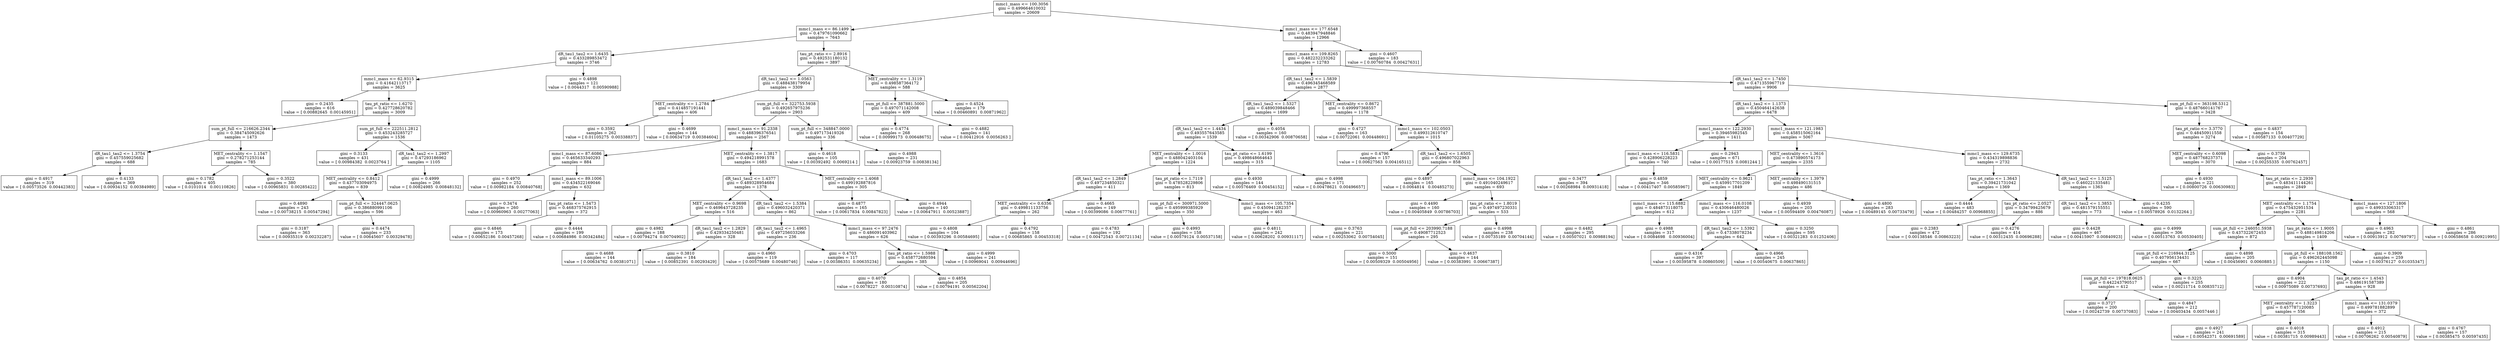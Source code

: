 digraph Tree {
0 [label="mmc1_mass <= 100.3056\ngini = 0.499664610032\nsamples = 20609", shape="box"] ;
1 [label="mmc1_mass <= 86.1499\ngini = 0.479761090662\nsamples = 7643", shape="box"] ;
0 -> 1 ;
2 [label="dR_tau1_tau2 <= 1.6435\ngini = 0.433289853472\nsamples = 3746", shape="box"] ;
1 -> 2 ;
3 [label="mmc1_mass <= 62.9315\ngini = 0.41642113717\nsamples = 3625", shape="box"] ;
2 -> 3 ;
4 [label="gini = 0.2435\nsamples = 616\nvalue = [ 0.00882645  0.00145951]", shape="box"] ;
3 -> 4 ;
5 [label="tau_pt_ratio <= 1.6270\ngini = 0.427728620782\nsamples = 3009", shape="box"] ;
3 -> 5 ;
6 [label="sum_pt_full <= 216626.2344\ngini = 0.384745092626\nsamples = 1473", shape="box"] ;
5 -> 6 ;
7 [label="dR_tau1_tau2 <= 1.3754\ngini = 0.457559025682\nsamples = 688", shape="box"] ;
6 -> 7 ;
8 [label="gini = 0.4917\nsamples = 319\nvalue = [ 0.00573526  0.00442383]", shape="box"] ;
7 -> 8 ;
9 [label="gini = 0.4133\nsamples = 369\nvalue = [ 0.00934152  0.00384989]", shape="box"] ;
7 -> 9 ;
10 [label="MET_centrality <= 1.1547\ngini = 0.278271253144\nsamples = 785", shape="box"] ;
6 -> 10 ;
11 [label="gini = 0.1782\nsamples = 405\nvalue = [ 0.0101014   0.00110826]", shape="box"] ;
10 -> 11 ;
12 [label="gini = 0.3522\nsamples = 380\nvalue = [ 0.00965831  0.00285422]", shape="box"] ;
10 -> 12 ;
13 [label="sum_pt_full <= 222511.2812\ngini = 0.453243285727\nsamples = 1536", shape="box"] ;
5 -> 13 ;
14 [label="gini = 0.3133\nsamples = 431\nvalue = [ 0.00984382  0.0023764 ]", shape="box"] ;
13 -> 14 ;
15 [label="dR_tau1_tau2 <= 1.2997\ngini = 0.47293186962\nsamples = 1105", shape="box"] ;
13 -> 15 ;
16 [label="MET_centrality <= 0.8412\ngini = 0.437703094975\nsamples = 839", shape="box"] ;
15 -> 16 ;
17 [label="gini = 0.4890\nsamples = 243\nvalue = [ 0.00738215  0.00547294]", shape="box"] ;
16 -> 17 ;
18 [label="sum_pt_full <= 324447.0625\ngini = 0.386880991106\nsamples = 596", shape="box"] ;
16 -> 18 ;
19 [label="gini = 0.3187\nsamples = 363\nvalue = [ 0.00935319  0.00232287]", shape="box"] ;
18 -> 19 ;
20 [label="gini = 0.4474\nsamples = 233\nvalue = [ 0.00645607  0.00329478]", shape="box"] ;
18 -> 20 ;
21 [label="gini = 0.4999\nsamples = 266\nvalue = [ 0.00824985  0.00848132]", shape="box"] ;
15 -> 21 ;
22 [label="gini = 0.4898\nsamples = 121\nvalue = [ 0.0044317   0.00590988]", shape="box"] ;
2 -> 22 ;
23 [label="tau_pt_ratio <= 2.8916\ngini = 0.492531180132\nsamples = 3897", shape="box"] ;
1 -> 23 ;
24 [label="dR_tau1_tau2 <= 1.0563\ngini = 0.488438179954\nsamples = 3309", shape="box"] ;
23 -> 24 ;
25 [label="MET_centrality <= 1.2784\ngini = 0.414857191441\nsamples = 406", shape="box"] ;
24 -> 25 ;
26 [label="gini = 0.3592\nsamples = 262\nvalue = [ 0.01105275  0.00338837]", shape="box"] ;
25 -> 26 ;
27 [label="gini = 0.4699\nsamples = 144\nvalue = [ 0.00634719  0.00384604]", shape="box"] ;
25 -> 27 ;
28 [label="sum_pt_full <= 322753.5938\ngini = 0.492657975236\nsamples = 2903", shape="box"] ;
24 -> 28 ;
29 [label="mmc1_mass <= 91.2338\ngini = 0.488396376541\nsamples = 2567", shape="box"] ;
28 -> 29 ;
30 [label="mmc1_mass <= 87.6086\ngini = 0.465633340293\nsamples = 884", shape="box"] ;
29 -> 30 ;
31 [label="gini = 0.4970\nsamples = 252\nvalue = [ 0.00982184  0.00840768]", shape="box"] ;
30 -> 31 ;
32 [label="mmc1_mass <= 89.1006\ngini = 0.434522169046\nsamples = 632", shape="box"] ;
30 -> 32 ;
33 [label="gini = 0.3474\nsamples = 260\nvalue = [ 0.00960963  0.00277063]", shape="box"] ;
32 -> 33 ;
34 [label="tau_pt_ratio <= 1.5473\ngini = 0.468375762915\nsamples = 372", shape="box"] ;
32 -> 34 ;
35 [label="gini = 0.4846\nsamples = 173\nvalue = [ 0.00652186  0.00457268]", shape="box"] ;
34 -> 35 ;
36 [label="gini = 0.4444\nsamples = 199\nvalue = [ 0.00684986  0.00342484]", shape="box"] ;
34 -> 36 ;
37 [label="MET_centrality <= 1.3817\ngini = 0.494218991578\nsamples = 1683", shape="box"] ;
29 -> 37 ;
38 [label="dR_tau1_tau2 <= 1.4377\ngini = 0.489328954684\nsamples = 1378", shape="box"] ;
37 -> 38 ;
39 [label="MET_centrality <= 0.9698\ngini = 0.469643728235\nsamples = 516", shape="box"] ;
38 -> 39 ;
40 [label="gini = 0.4982\nsamples = 188\nvalue = [ 0.00794274  0.00704902]", shape="box"] ;
39 -> 40 ;
41 [label="dR_tau1_tau2 <= 1.2829\ngini = 0.429334250481\nsamples = 328", shape="box"] ;
39 -> 41 ;
42 [label="gini = 0.4688\nsamples = 144\nvalue = [ 0.00634762  0.00381071]", shape="box"] ;
41 -> 42 ;
43 [label="gini = 0.3810\nsamples = 184\nvalue = [ 0.00852391  0.00293429]", shape="box"] ;
41 -> 43 ;
44 [label="dR_tau1_tau2 <= 1.5384\ngini = 0.496032420371\nsamples = 862", shape="box"] ;
38 -> 44 ;
45 [label="dR_tau1_tau2 <= 1.4965\ngini = 0.497256033266\nsamples = 236", shape="box"] ;
44 -> 45 ;
46 [label="gini = 0.4960\nsamples = 119\nvalue = [ 0.00575689  0.00480746]", shape="box"] ;
45 -> 46 ;
47 [label="gini = 0.4703\nsamples = 117\nvalue = [ 0.00386351  0.00635234]", shape="box"] ;
45 -> 47 ;
48 [label="mmc1_mass <= 97.2476\ngini = 0.486091403962\nsamples = 626", shape="box"] ;
44 -> 48 ;
49 [label="tau_pt_ratio <= 1.5988\ngini = 0.458772680594\nsamples = 385", shape="box"] ;
48 -> 49 ;
50 [label="gini = 0.4070\nsamples = 180\nvalue = [ 0.0078227   0.00310874]", shape="box"] ;
49 -> 50 ;
51 [label="gini = 0.4854\nsamples = 205\nvalue = [ 0.00794191  0.00562204]", shape="box"] ;
49 -> 51 ;
52 [label="gini = 0.4999\nsamples = 241\nvalue = [ 0.00969041  0.00944696]", shape="box"] ;
48 -> 52 ;
53 [label="MET_centrality <= 1.4068\ngini = 0.499192887816\nsamples = 305", shape="box"] ;
37 -> 53 ;
54 [label="gini = 0.4877\nsamples = 165\nvalue = [ 0.00617834  0.00847823]", shape="box"] ;
53 -> 54 ;
55 [label="gini = 0.4944\nsamples = 140\nvalue = [ 0.00647911  0.00523887]", shape="box"] ;
53 -> 55 ;
56 [label="sum_pt_full <= 348847.0000\ngini = 0.497173419326\nsamples = 336", shape="box"] ;
28 -> 56 ;
57 [label="gini = 0.4618\nsamples = 105\nvalue = [ 0.00392492  0.0069214 ]", shape="box"] ;
56 -> 57 ;
58 [label="gini = 0.4988\nsamples = 231\nvalue = [ 0.00923759  0.00838134]", shape="box"] ;
56 -> 58 ;
59 [label="MET_centrality <= 1.3119\ngini = 0.498587364172\nsamples = 588", shape="box"] ;
23 -> 59 ;
60 [label="sum_pt_full <= 387881.5000\ngini = 0.497071142008\nsamples = 409", shape="box"] ;
59 -> 60 ;
61 [label="gini = 0.4774\nsamples = 268\nvalue = [ 0.00999173  0.00648675]", shape="box"] ;
60 -> 61 ;
62 [label="gini = 0.4882\nsamples = 141\nvalue = [ 0.00412916  0.0056263 ]", shape="box"] ;
60 -> 62 ;
63 [label="gini = 0.4524\nsamples = 179\nvalue = [ 0.00460891  0.00871962]", shape="box"] ;
59 -> 63 ;
64 [label="mmc1_mass <= 177.6548\ngini = 0.483947948846\nsamples = 12966", shape="box"] ;
0 -> 64 ;
65 [label="mmc1_mass <= 109.8265\ngini = 0.482232233262\nsamples = 12783", shape="box"] ;
64 -> 65 ;
66 [label="dR_tau1_tau2 <= 1.5839\ngini = 0.496345468589\nsamples = 2877", shape="box"] ;
65 -> 66 ;
67 [label="dR_tau1_tau2 <= 1.5327\ngini = 0.489039848466\nsamples = 1699", shape="box"] ;
66 -> 67 ;
68 [label="dR_tau1_tau2 <= 1.4434\ngini = 0.493557643585\nsamples = 1539", shape="box"] ;
67 -> 68 ;
69 [label="MET_centrality <= 1.0016\ngini = 0.488042403104\nsamples = 1224", shape="box"] ;
68 -> 69 ;
70 [label="dR_tau1_tau2 <= 1.2849\ngini = 0.497234850321\nsamples = 411", shape="box"] ;
69 -> 70 ;
71 [label="MET_centrality <= 0.6356\ngini = 0.499811133756\nsamples = 262", shape="box"] ;
70 -> 71 ;
72 [label="gini = 0.4808\nsamples = 104\nvalue = [ 0.00393296  0.00584695]", shape="box"] ;
71 -> 72 ;
73 [label="gini = 0.4792\nsamples = 158\nvalue = [ 0.00685865  0.00453318]", shape="box"] ;
71 -> 73 ;
74 [label="gini = 0.4665\nsamples = 149\nvalue = [ 0.00399086  0.00677761]", shape="box"] ;
70 -> 74 ;
75 [label="tau_pt_ratio <= 1.7119\ngini = 0.478528229806\nsamples = 813", shape="box"] ;
69 -> 75 ;
76 [label="sum_pt_full <= 300971.5000\ngini = 0.495999385929\nsamples = 350", shape="box"] ;
75 -> 76 ;
77 [label="gini = 0.4783\nsamples = 192\nvalue = [ 0.00472543  0.00721134]", shape="box"] ;
76 -> 77 ;
78 [label="gini = 0.4993\nsamples = 158\nvalue = [ 0.00579124  0.00537158]", shape="box"] ;
76 -> 78 ;
79 [label="mmc1_mass <= 105.7354\ngini = 0.450941282357\nsamples = 463", shape="box"] ;
75 -> 79 ;
80 [label="gini = 0.4811\nsamples = 242\nvalue = [ 0.00628202  0.00931117]", shape="box"] ;
79 -> 80 ;
81 [label="gini = 0.3763\nsamples = 221\nvalue = [ 0.00253062  0.00754045]", shape="box"] ;
79 -> 81 ;
82 [label="tau_pt_ratio <= 1.6199\ngini = 0.498648664643\nsamples = 315", shape="box"] ;
68 -> 82 ;
83 [label="gini = 0.4930\nsamples = 144\nvalue = [ 0.00576469  0.00454152]", shape="box"] ;
82 -> 83 ;
84 [label="gini = 0.4998\nsamples = 171\nvalue = [ 0.00478621  0.00496657]", shape="box"] ;
82 -> 84 ;
85 [label="gini = 0.4054\nsamples = 160\nvalue = [ 0.00342906  0.00870658]", shape="box"] ;
67 -> 85 ;
86 [label="MET_centrality <= 0.8672\ngini = 0.499997368557\nsamples = 1178", shape="box"] ;
66 -> 86 ;
87 [label="gini = 0.4727\nsamples = 163\nvalue = [ 0.00722061  0.00448691]", shape="box"] ;
86 -> 87 ;
88 [label="mmc1_mass <= 102.0503\ngini = 0.499312610747\nsamples = 1015", shape="box"] ;
86 -> 88 ;
89 [label="gini = 0.4796\nsamples = 157\nvalue = [ 0.00627563  0.00416511]", shape="box"] ;
88 -> 89 ;
90 [label="dR_tau1_tau2 <= 1.6505\ngini = 0.496807022963\nsamples = 858", shape="box"] ;
88 -> 90 ;
91 [label="gini = 0.4897\nsamples = 165\nvalue = [ 0.0064814   0.00485273]", shape="box"] ;
90 -> 91 ;
92 [label="mmc1_mass <= 104.1922\ngini = 0.491040249617\nsamples = 693", shape="box"] ;
90 -> 92 ;
93 [label="gini = 0.4490\nsamples = 160\nvalue = [ 0.00405849  0.00786703]", shape="box"] ;
92 -> 93 ;
94 [label="tau_pt_ratio <= 1.8019\ngini = 0.497497230331\nsamples = 533", shape="box"] ;
92 -> 94 ;
95 [label="sum_pt_full <= 203990.7188\ngini = 0.49087712523\nsamples = 295", shape="box"] ;
94 -> 95 ;
96 [label="gini = 0.5000\nsamples = 151\nvalue = [ 0.00509329  0.00504956]", shape="box"] ;
95 -> 96 ;
97 [label="gini = 0.4637\nsamples = 144\nvalue = [ 0.00383991  0.00667387]", shape="box"] ;
95 -> 97 ;
98 [label="gini = 0.4998\nsamples = 238\nvalue = [ 0.00735189  0.00704144]", shape="box"] ;
94 -> 98 ;
99 [label="dR_tau1_tau2 <= 1.7450\ngini = 0.471355967719\nsamples = 9906", shape="box"] ;
65 -> 99 ;
100 [label="dR_tau1_tau2 <= 1.1373\ngini = 0.450464142638\nsamples = 6478", shape="box"] ;
99 -> 100 ;
101 [label="mmc1_mass <= 122.2930\ngini = 0.39465982545\nsamples = 1411", shape="box"] ;
100 -> 101 ;
102 [label="mmc1_mass <= 116.5831\ngini = 0.428906228223\nsamples = 740", shape="box"] ;
101 -> 102 ;
103 [label="gini = 0.3477\nsamples = 394\nvalue = [ 0.00268984  0.00931418]", shape="box"] ;
102 -> 103 ;
104 [label="gini = 0.4859\nsamples = 346\nvalue = [ 0.00417407  0.00585967]", shape="box"] ;
102 -> 104 ;
105 [label="gini = 0.2943\nsamples = 671\nvalue = [ 0.00177515  0.0081244 ]", shape="box"] ;
101 -> 105 ;
106 [label="mmc1_mass <= 121.1983\ngini = 0.458515062164\nsamples = 5067", shape="box"] ;
100 -> 106 ;
107 [label="MET_centrality <= 1.3616\ngini = 0.473890574173\nsamples = 2335", shape="box"] ;
106 -> 107 ;
108 [label="MET_centrality <= 0.9621\ngini = 0.459917701209\nsamples = 1849", shape="box"] ;
107 -> 108 ;
109 [label="mmc1_mass <= 115.6882\ngini = 0.484873118075\nsamples = 612", shape="box"] ;
108 -> 109 ;
110 [label="gini = 0.4482\nsamples = 295\nvalue = [ 0.00507021  0.00988194]", shape="box"] ;
109 -> 110 ;
111 [label="gini = 0.4988\nsamples = 317\nvalue = [ 0.0084698   0.00936004]", shape="box"] ;
109 -> 111 ;
112 [label="mmc1_mass <= 116.0108\ngini = 0.430646480026\nsamples = 1237", shape="box"] ;
108 -> 112 ;
113 [label="dR_tau1_tau2 <= 1.5392\ngini = 0.47338078234\nsamples = 642", shape="box"] ;
112 -> 113 ;
114 [label="gini = 0.4316\nsamples = 397\nvalue = [ 0.00395878  0.00860509]", shape="box"] ;
113 -> 114 ;
115 [label="gini = 0.4966\nsamples = 245\nvalue = [ 0.00540675  0.00637865]", shape="box"] ;
113 -> 115 ;
116 [label="gini = 0.3250\nsamples = 595\nvalue = [ 0.00321283  0.01252406]", shape="box"] ;
112 -> 116 ;
117 [label="MET_centrality <= 1.3979\ngini = 0.498490131515\nsamples = 486", shape="box"] ;
107 -> 117 ;
118 [label="gini = 0.4939\nsamples = 203\nvalue = [ 0.00594409  0.00476087]", shape="box"] ;
117 -> 118 ;
119 [label="gini = 0.4800\nsamples = 283\nvalue = [ 0.00489145  0.00733479]", shape="box"] ;
117 -> 119 ;
120 [label="mmc1_mass <= 129.6735\ngini = 0.434319898836\nsamples = 2732", shape="box"] ;
106 -> 120 ;
121 [label="tau_pt_ratio <= 1.3643\ngini = 0.39421731042\nsamples = 1369", shape="box"] ;
120 -> 121 ;
122 [label="gini = 0.4444\nsamples = 483\nvalue = [ 0.00484257  0.00968855]", shape="box"] ;
121 -> 122 ;
123 [label="tau_pt_ratio <= 2.0527\ngini = 0.34799425679\nsamples = 886", shape="box"] ;
121 -> 123 ;
124 [label="gini = 0.2383\nsamples = 472\nvalue = [ 0.00138546  0.00863223]", shape="box"] ;
123 -> 124 ;
125 [label="gini = 0.4276\nsamples = 414\nvalue = [ 0.00312435  0.00696288]", shape="box"] ;
123 -> 125 ;
126 [label="dR_tau1_tau2 <= 1.5125\ngini = 0.460221335481\nsamples = 1363", shape="box"] ;
120 -> 126 ;
127 [label="dR_tau1_tau2 <= 1.3853\ngini = 0.481579155551\nsamples = 773", shape="box"] ;
126 -> 127 ;
128 [label="gini = 0.4428\nsamples = 467\nvalue = [ 0.00415907  0.00840923]", shape="box"] ;
127 -> 128 ;
129 [label="gini = 0.4999\nsamples = 306\nvalue = [ 0.00513763  0.00530405]", shape="box"] ;
127 -> 129 ;
130 [label="gini = 0.4235\nsamples = 590\nvalue = [ 0.00578926  0.0132264 ]", shape="box"] ;
126 -> 130 ;
131 [label="sum_pt_full <= 363198.5312\ngini = 0.487660141767\nsamples = 3428", shape="box"] ;
99 -> 131 ;
132 [label="tau_pt_ratio <= 3.3770\ngini = 0.48450911558\nsamples = 3274", shape="box"] ;
131 -> 132 ;
133 [label="MET_centrality <= 0.6098\ngini = 0.487768237371\nsamples = 3070", shape="box"] ;
132 -> 133 ;
134 [label="gini = 0.4930\nsamples = 221\nvalue = [ 0.00800726  0.00630983]", shape="box"] ;
133 -> 134 ;
135 [label="tau_pt_ratio <= 2.2939\ngini = 0.483411144261\nsamples = 2849", shape="box"] ;
133 -> 135 ;
136 [label="MET_centrality <= 1.1754\ngini = 0.475432951534\nsamples = 2281", shape="box"] ;
135 -> 136 ;
137 [label="sum_pt_full <= 246051.5938\ngini = 0.437322672453\nsamples = 872", shape="box"] ;
136 -> 137 ;
138 [label="sum_pt_full <= 216944.3125\ngini = 0.407956134431\nsamples = 667", shape="box"] ;
137 -> 138 ;
139 [label="sum_pt_full <= 197818.0625\ngini = 0.442243790517\nsamples = 412", shape="box"] ;
138 -> 139 ;
140 [label="gini = 0.3727\nsamples = 200\nvalue = [ 0.00242739  0.00737083]", shape="box"] ;
139 -> 140 ;
141 [label="gini = 0.4847\nsamples = 212\nvalue = [ 0.00403434  0.0057446 ]", shape="box"] ;
139 -> 141 ;
142 [label="gini = 0.3225\nsamples = 255\nvalue = [ 0.00211714  0.00835712]", shape="box"] ;
138 -> 142 ;
143 [label="gini = 0.4898\nsamples = 205\nvalue = [ 0.00456901  0.0060885 ]", shape="box"] ;
137 -> 143 ;
144 [label="tau_pt_ratio <= 1.9005\ngini = 0.488149814206\nsamples = 1409", shape="box"] ;
136 -> 144 ;
145 [label="sum_pt_full <= 188108.1562\ngini = 0.496262445098\nsamples = 1150", shape="box"] ;
144 -> 145 ;
146 [label="gini = 0.4904\nsamples = 222\nvalue = [ 0.00975089  0.00737693]", shape="box"] ;
145 -> 146 ;
147 [label="tau_pt_ratio <= 1.4543\ngini = 0.486191587389\nsamples = 928", shape="box"] ;
145 -> 147 ;
148 [label="MET_centrality <= 1.3223\ngini = 0.457787120085\nsamples = 556", shape="box"] ;
147 -> 148 ;
149 [label="gini = 0.4927\nsamples = 241\nvalue = [ 0.00542371  0.00691589]", shape="box"] ;
148 -> 149 ;
150 [label="gini = 0.4018\nsamples = 315\nvalue = [ 0.00381715  0.00989443]", shape="box"] ;
148 -> 150 ;
151 [label="mmc1_mass <= 131.0379\ngini = 0.499781882899\nsamples = 372", shape="box"] ;
147 -> 151 ;
152 [label="gini = 0.4912\nsamples = 215\nvalue = [ 0.00706262  0.00540879]", shape="box"] ;
151 -> 152 ;
153 [label="gini = 0.4767\nsamples = 157\nvalue = [ 0.00385475  0.00597435]", shape="box"] ;
151 -> 153 ;
154 [label="gini = 0.3909\nsamples = 259\nvalue = [ 0.00376127  0.01035347]", shape="box"] ;
144 -> 154 ;
155 [label="mmc1_mass <= 127.1806\ngini = 0.499333063317\nsamples = 568", shape="box"] ;
135 -> 155 ;
156 [label="gini = 0.4963\nsamples = 282\nvalue = [ 0.00913912  0.00769797]", shape="box"] ;
155 -> 156 ;
157 [label="gini = 0.4861\nsamples = 286\nvalue = [ 0.00658658  0.00921995]", shape="box"] ;
155 -> 157 ;
158 [label="gini = 0.3759\nsamples = 204\nvalue = [ 0.00255335  0.00762457]", shape="box"] ;
132 -> 158 ;
159 [label="gini = 0.4837\nsamples = 154\nvalue = [ 0.00587133  0.00407729]", shape="box"] ;
131 -> 159 ;
160 [label="gini = 0.4607\nsamples = 183\nvalue = [ 0.00760784  0.00427631]", shape="box"] ;
64 -> 160 ;
}
